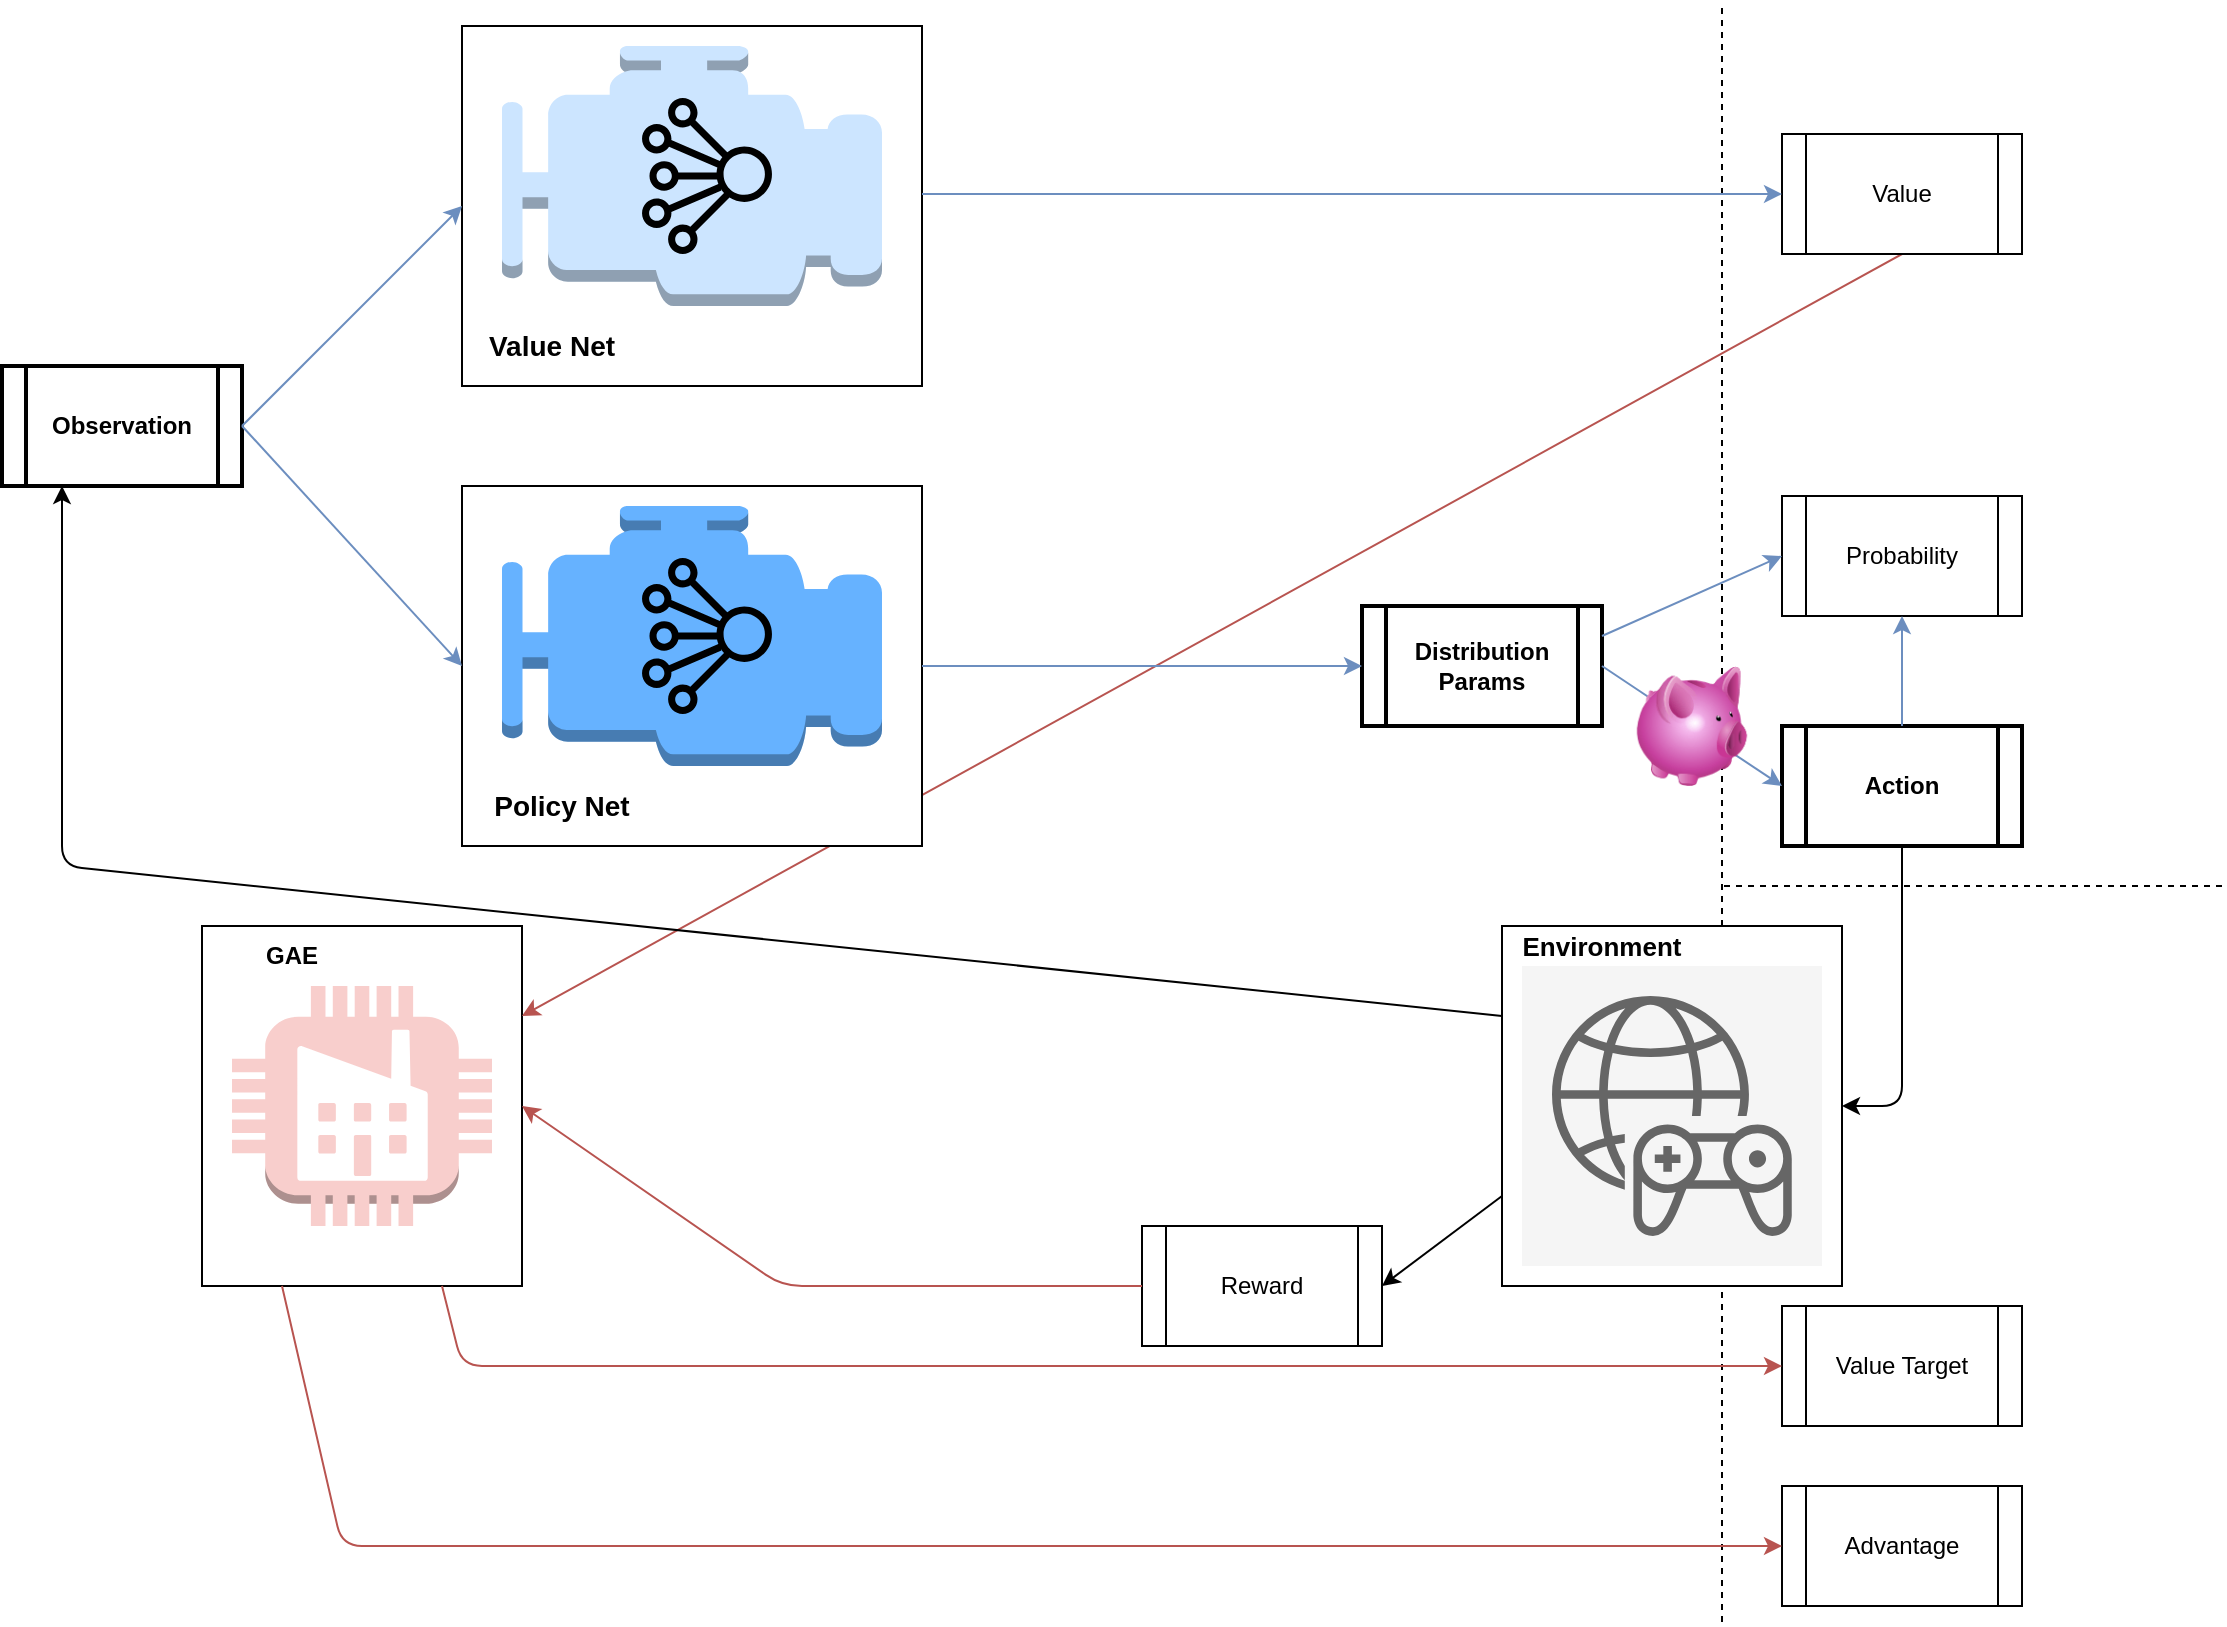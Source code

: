<mxfile version="12.7.0" type="device"><diagram id="C5RBs43oDa-KdzZeNtuy" name="Page-1"><mxGraphModel dx="2066" dy="1169" grid="1" gridSize="10" guides="1" tooltips="1" connect="1" arrows="1" fold="1" page="1" pageScale="1" pageWidth="1169" pageHeight="827" math="0" shadow="0"><root><mxCell id="WIyWlLk6GJQsqaUBKTNV-0"/><mxCell id="WIyWlLk6GJQsqaUBKTNV-1" parent="WIyWlLk6GJQsqaUBKTNV-0"/><mxCell id="mKTV4Rp2f5tbiprEBSP6-62" value="" style="rounded=0;whiteSpace=wrap;html=1;fillColor=#ffffff;gradientColor=none;" parent="WIyWlLk6GJQsqaUBKTNV-1" vertex="1"><mxGeometry x="150" y="470" width="160" height="180" as="geometry"/></mxCell><mxCell id="mKTV4Rp2f5tbiprEBSP6-41" value="" style="endArrow=none;dashed=1;html=1;strokeWidth=1;" parent="WIyWlLk6GJQsqaUBKTNV-1" edge="1"><mxGeometry width="50" height="50" relative="1" as="geometry"><mxPoint x="910" y="818" as="sourcePoint"/><mxPoint x="910" y="8" as="targetPoint"/></mxGeometry></mxCell><mxCell id="mKTV4Rp2f5tbiprEBSP6-63" value="" style="rounded=0;whiteSpace=wrap;html=1;fillColor=#ffffff;gradientColor=none;" parent="WIyWlLk6GJQsqaUBKTNV-1" vertex="1"><mxGeometry x="800" y="470" width="170" height="180" as="geometry"/></mxCell><mxCell id="mKTV4Rp2f5tbiprEBSP6-53" value="" style="endArrow=classic;html=1;strokeWidth=1;entryX=1;entryY=0.25;entryDx=0;entryDy=0;exitX=0.5;exitY=1;exitDx=0;exitDy=0;fillColor=#f8cecc;strokeColor=#b85450;" parent="WIyWlLk6GJQsqaUBKTNV-1" source="mKTV4Rp2f5tbiprEBSP6-16" target="mKTV4Rp2f5tbiprEBSP6-62" edge="1"><mxGeometry width="50" height="50" relative="1" as="geometry"><mxPoint x="1000" y="190" as="sourcePoint"/><mxPoint x="360" y="580" as="targetPoint"/></mxGeometry></mxCell><mxCell id="mKTV4Rp2f5tbiprEBSP6-26" value="" style="rounded=0;whiteSpace=wrap;html=1;fillColor=#ffffff;gradientColor=none;" parent="WIyWlLk6GJQsqaUBKTNV-1" vertex="1"><mxGeometry x="280" y="20" width="230" height="180" as="geometry"/></mxCell><mxCell id="mKTV4Rp2f5tbiprEBSP6-30" value="" style="rounded=0;whiteSpace=wrap;html=1;fillColor=#ffffff;gradientColor=none;" parent="WIyWlLk6GJQsqaUBKTNV-1" vertex="1"><mxGeometry x="280" y="250" width="230" height="180" as="geometry"/></mxCell><mxCell id="mKTV4Rp2f5tbiprEBSP6-1" value="&lt;div&gt;&lt;b&gt;Observation&lt;/b&gt;&lt;/div&gt;" style="shape=process;whiteSpace=wrap;html=1;backgroundOutline=1;strokeWidth=2;" parent="WIyWlLk6GJQsqaUBKTNV-1" vertex="1"><mxGeometry x="50" y="190" width="120" height="60" as="geometry"/></mxCell><mxCell id="mKTV4Rp2f5tbiprEBSP6-11" value="" style="outlineConnect=0;dashed=0;verticalLabelPosition=bottom;verticalAlign=top;align=center;html=1;shape=mxgraph.aws3.emr_engine;fillColor=#CCE5FF;strokeColor=#b85450;" parent="WIyWlLk6GJQsqaUBKTNV-1" vertex="1"><mxGeometry x="300" y="30" width="190" height="130" as="geometry"/></mxCell><mxCell id="mKTV4Rp2f5tbiprEBSP6-12" value="&lt;b&gt;Distribution&lt;br&gt;Params&lt;/b&gt;" style="shape=process;whiteSpace=wrap;html=1;backgroundOutline=1;strokeWidth=2;" parent="WIyWlLk6GJQsqaUBKTNV-1" vertex="1"><mxGeometry x="730" y="310" width="120" height="60" as="geometry"/></mxCell><mxCell id="mKTV4Rp2f5tbiprEBSP6-13" value="&lt;b&gt;Action&lt;/b&gt;" style="shape=process;whiteSpace=wrap;html=1;backgroundOutline=1;strokeWidth=2;" parent="WIyWlLk6GJQsqaUBKTNV-1" vertex="1"><mxGeometry x="940" y="370" width="120" height="60" as="geometry"/></mxCell><mxCell id="mKTV4Rp2f5tbiprEBSP6-15" value="" style="outlineConnect=0;fontColor=#232F3E;gradientColor=none;fillColor=#000000;strokeColor=none;dashed=0;verticalLabelPosition=bottom;verticalAlign=top;align=center;html=1;fontSize=12;fontStyle=0;aspect=fixed;pointerEvents=1;shape=mxgraph.aws4.iot_analytics_channel;" parent="WIyWlLk6GJQsqaUBKTNV-1" vertex="1"><mxGeometry x="370" y="56" width="65" height="78" as="geometry"/></mxCell><mxCell id="mKTV4Rp2f5tbiprEBSP6-16" value="Value" style="shape=process;whiteSpace=wrap;html=1;backgroundOutline=1;" parent="WIyWlLk6GJQsqaUBKTNV-1" vertex="1"><mxGeometry x="940" y="74" width="120" height="60" as="geometry"/></mxCell><mxCell id="mKTV4Rp2f5tbiprEBSP6-17" value="Probability" style="shape=process;whiteSpace=wrap;html=1;backgroundOutline=1;" parent="WIyWlLk6GJQsqaUBKTNV-1" vertex="1"><mxGeometry x="940" y="255" width="120" height="60" as="geometry"/></mxCell><mxCell id="mKTV4Rp2f5tbiprEBSP6-21" value="" style="outlineConnect=0;gradientDirection=north;fillColor=#f5f5f5;strokeColor=#666666;dashed=0;verticalLabelPosition=bottom;verticalAlign=top;align=center;html=1;fontSize=12;fontStyle=0;aspect=fixed;shape=mxgraph.aws4.resourceIcon;resIcon=mxgraph.aws4.gamelift;fontColor=#333333;" parent="WIyWlLk6GJQsqaUBKTNV-1" vertex="1"><mxGeometry x="810" y="490" width="150" height="150" as="geometry"/></mxCell><mxCell id="mKTV4Rp2f5tbiprEBSP6-27" value="&lt;b&gt;&lt;font style=&quot;font-size: 14px&quot;&gt;Value Net&lt;/font&gt;&lt;/b&gt;" style="text;html=1;strokeColor=none;fillColor=none;align=center;verticalAlign=middle;whiteSpace=wrap;rounded=0;" parent="WIyWlLk6GJQsqaUBKTNV-1" vertex="1"><mxGeometry x="290" y="170" width="70" height="20" as="geometry"/></mxCell><mxCell id="mKTV4Rp2f5tbiprEBSP6-28" value="" style="outlineConnect=0;dashed=0;verticalLabelPosition=bottom;verticalAlign=top;align=center;html=1;shape=mxgraph.aws3.emr_engine;fillColor=#66B2FF;strokeColor=#b85450;" parent="WIyWlLk6GJQsqaUBKTNV-1" vertex="1"><mxGeometry x="300" y="260" width="190" height="130" as="geometry"/></mxCell><mxCell id="mKTV4Rp2f5tbiprEBSP6-29" value="" style="outlineConnect=0;fontColor=#232F3E;gradientColor=none;fillColor=#000000;strokeColor=none;dashed=0;verticalLabelPosition=bottom;verticalAlign=top;align=center;html=1;fontSize=12;fontStyle=0;aspect=fixed;pointerEvents=1;shape=mxgraph.aws4.iot_analytics_channel;" parent="WIyWlLk6GJQsqaUBKTNV-1" vertex="1"><mxGeometry x="370" y="286" width="65" height="78" as="geometry"/></mxCell><mxCell id="mKTV4Rp2f5tbiprEBSP6-31" value="&lt;b&gt;&lt;font style=&quot;font-size: 14px&quot;&gt;Policy Net&lt;/font&gt;&lt;/b&gt;" style="text;html=1;strokeColor=none;fillColor=none;align=center;verticalAlign=middle;whiteSpace=wrap;rounded=0;" parent="WIyWlLk6GJQsqaUBKTNV-1" vertex="1"><mxGeometry x="290" y="400" width="80" height="20" as="geometry"/></mxCell><mxCell id="mKTV4Rp2f5tbiprEBSP6-34" value="" style="endArrow=classic;html=1;strokeWidth=1;entryX=0;entryY=0.5;entryDx=0;entryDy=0;exitX=1;exitY=0.5;exitDx=0;exitDy=0;fillColor=#dae8fc;strokeColor=#6c8ebf;" parent="WIyWlLk6GJQsqaUBKTNV-1" source="mKTV4Rp2f5tbiprEBSP6-1" target="mKTV4Rp2f5tbiprEBSP6-26" edge="1"><mxGeometry width="50" height="50" relative="1" as="geometry"><mxPoint x="40" y="830" as="sourcePoint"/><mxPoint x="90" y="780" as="targetPoint"/></mxGeometry></mxCell><mxCell id="mKTV4Rp2f5tbiprEBSP6-35" value="" style="endArrow=classic;html=1;strokeWidth=1;entryX=0;entryY=0.5;entryDx=0;entryDy=0;exitX=1;exitY=0.5;exitDx=0;exitDy=0;fillColor=#dae8fc;strokeColor=#6c8ebf;" parent="WIyWlLk6GJQsqaUBKTNV-1" source="mKTV4Rp2f5tbiprEBSP6-1" target="mKTV4Rp2f5tbiprEBSP6-30" edge="1"><mxGeometry width="50" height="50" relative="1" as="geometry"><mxPoint x="170" y="314" as="sourcePoint"/><mxPoint x="300" y="460" as="targetPoint"/></mxGeometry></mxCell><mxCell id="mKTV4Rp2f5tbiprEBSP6-36" value="" style="endArrow=classic;html=1;strokeWidth=1;entryX=0;entryY=0.5;entryDx=0;entryDy=0;exitX=1;exitY=0.5;exitDx=0;exitDy=0;fillColor=#dae8fc;strokeColor=#6c8ebf;" parent="WIyWlLk6GJQsqaUBKTNV-1" source="mKTV4Rp2f5tbiprEBSP6-30" target="mKTV4Rp2f5tbiprEBSP6-12" edge="1"><mxGeometry width="50" height="50" relative="1" as="geometry"><mxPoint x="30" y="800" as="sourcePoint"/><mxPoint x="80" y="750" as="targetPoint"/></mxGeometry></mxCell><mxCell id="mKTV4Rp2f5tbiprEBSP6-37" value="" style="endArrow=classic;html=1;strokeWidth=1;entryX=0;entryY=0.5;entryDx=0;entryDy=0;exitX=1;exitY=0.467;exitDx=0;exitDy=0;exitPerimeter=0;fillColor=#dae8fc;strokeColor=#6c8ebf;" parent="WIyWlLk6GJQsqaUBKTNV-1" source="mKTV4Rp2f5tbiprEBSP6-26" target="mKTV4Rp2f5tbiprEBSP6-16" edge="1"><mxGeometry width="50" height="50" relative="1" as="geometry"><mxPoint x="540" y="409.5" as="sourcePoint"/><mxPoint x="650" y="409.5" as="targetPoint"/></mxGeometry></mxCell><mxCell id="mKTV4Rp2f5tbiprEBSP6-38" value="" style="endArrow=classic;html=1;strokeWidth=1;entryX=0;entryY=0.5;entryDx=0;entryDy=0;exitX=1;exitY=0.5;exitDx=0;exitDy=0;fillColor=#dae8fc;strokeColor=#6c8ebf;" parent="WIyWlLk6GJQsqaUBKTNV-1" source="mKTV4Rp2f5tbiprEBSP6-12" target="mKTV4Rp2f5tbiprEBSP6-13" edge="1"><mxGeometry width="50" height="50" relative="1" as="geometry"><mxPoint x="30" y="800" as="sourcePoint"/><mxPoint x="80" y="750" as="targetPoint"/></mxGeometry></mxCell><mxCell id="mKTV4Rp2f5tbiprEBSP6-39" value="" style="endArrow=classic;html=1;strokeWidth=1;entryX=0;entryY=0.5;entryDx=0;entryDy=0;exitX=1;exitY=0.25;exitDx=0;exitDy=0;fillColor=#dae8fc;strokeColor=#6c8ebf;" parent="WIyWlLk6GJQsqaUBKTNV-1" source="mKTV4Rp2f5tbiprEBSP6-12" target="mKTV4Rp2f5tbiprEBSP6-17" edge="1"><mxGeometry width="50" height="50" relative="1" as="geometry"><mxPoint x="30" y="800" as="sourcePoint"/><mxPoint x="80" y="750" as="targetPoint"/><Array as="points"/></mxGeometry></mxCell><mxCell id="mKTV4Rp2f5tbiprEBSP6-40" value="" style="endArrow=classic;html=1;strokeWidth=1;exitX=0.5;exitY=0;exitDx=0;exitDy=0;entryX=0.5;entryY=1;entryDx=0;entryDy=0;fillColor=#dae8fc;strokeColor=#6c8ebf;" parent="WIyWlLk6GJQsqaUBKTNV-1" source="mKTV4Rp2f5tbiprEBSP6-13" target="mKTV4Rp2f5tbiprEBSP6-17" edge="1"><mxGeometry width="50" height="50" relative="1" as="geometry"><mxPoint x="1000" y="360" as="sourcePoint"/><mxPoint x="1030" y="330" as="targetPoint"/></mxGeometry></mxCell><mxCell id="mKTV4Rp2f5tbiprEBSP6-42" value="" style="endArrow=none;dashed=1;html=1;strokeWidth=1;" parent="WIyWlLk6GJQsqaUBKTNV-1" edge="1"><mxGeometry width="50" height="50" relative="1" as="geometry"><mxPoint x="1160" y="450" as="sourcePoint"/><mxPoint x="910" y="450" as="targetPoint"/></mxGeometry></mxCell><mxCell id="mKTV4Rp2f5tbiprEBSP6-44" value="&lt;div&gt;Reward&lt;/div&gt;" style="shape=process;whiteSpace=wrap;html=1;backgroundOutline=1;fillColor=none;gradientColor=none;" parent="WIyWlLk6GJQsqaUBKTNV-1" vertex="1"><mxGeometry x="620" y="620" width="120" height="60" as="geometry"/></mxCell><mxCell id="mKTV4Rp2f5tbiprEBSP6-48" value="" style="endArrow=classic;html=1;strokeWidth=1;entryX=0.25;entryY=1;entryDx=0;entryDy=0;exitX=0;exitY=0.25;exitDx=0;exitDy=0;" parent="WIyWlLk6GJQsqaUBKTNV-1" source="mKTV4Rp2f5tbiprEBSP6-63" target="mKTV4Rp2f5tbiprEBSP6-1" edge="1"><mxGeometry width="50" height="50" relative="1" as="geometry"><mxPoint x="710" y="530" as="sourcePoint"/><mxPoint x="100" y="770" as="targetPoint"/><Array as="points"><mxPoint x="80" y="440"/></Array></mxGeometry></mxCell><mxCell id="mKTV4Rp2f5tbiprEBSP6-49" value="" style="endArrow=classic;html=1;strokeWidth=1;entryX=1;entryY=0.5;entryDx=0;entryDy=0;exitX=0;exitY=0.75;exitDx=0;exitDy=0;" parent="WIyWlLk6GJQsqaUBKTNV-1" source="mKTV4Rp2f5tbiprEBSP6-63" target="mKTV4Rp2f5tbiprEBSP6-44" edge="1"><mxGeometry width="50" height="50" relative="1" as="geometry"><mxPoint x="710" y="600" as="sourcePoint"/><mxPoint x="100" y="760" as="targetPoint"/><Array as="points"/></mxGeometry></mxCell><mxCell id="mKTV4Rp2f5tbiprEBSP6-50" value="" style="endArrow=classic;html=1;strokeWidth=1;exitX=0.5;exitY=1;exitDx=0;exitDy=0;entryX=1;entryY=0.5;entryDx=0;entryDy=0;" parent="WIyWlLk6GJQsqaUBKTNV-1" source="mKTV4Rp2f5tbiprEBSP6-13" target="mKTV4Rp2f5tbiprEBSP6-63" edge="1"><mxGeometry width="50" height="50" relative="1" as="geometry"><mxPoint x="50" y="810" as="sourcePoint"/><mxPoint x="990" y="580" as="targetPoint"/><Array as="points"><mxPoint x="1000" y="560"/></Array></mxGeometry></mxCell><mxCell id="mKTV4Rp2f5tbiprEBSP6-52" value="" style="endArrow=classic;html=1;strokeWidth=1;exitX=0;exitY=0.5;exitDx=0;exitDy=0;entryX=1;entryY=0.5;entryDx=0;entryDy=0;fillColor=#f8cecc;strokeColor=#b85450;" parent="WIyWlLk6GJQsqaUBKTNV-1" source="mKTV4Rp2f5tbiprEBSP6-44" target="mKTV4Rp2f5tbiprEBSP6-62" edge="1"><mxGeometry width="50" height="50" relative="1" as="geometry"><mxPoint x="50" y="790" as="sourcePoint"/><mxPoint x="370" y="650" as="targetPoint"/><Array as="points"><mxPoint x="440" y="650"/></Array></mxGeometry></mxCell><mxCell id="mKTV4Rp2f5tbiprEBSP6-54" value="Value Target" style="shape=process;whiteSpace=wrap;html=1;backgroundOutline=1;fillColor=none;gradientColor=none;" parent="WIyWlLk6GJQsqaUBKTNV-1" vertex="1"><mxGeometry x="940" y="660" width="120" height="60" as="geometry"/></mxCell><mxCell id="mKTV4Rp2f5tbiprEBSP6-55" value="Advantage" style="shape=process;whiteSpace=wrap;html=1;backgroundOutline=1;fillColor=none;gradientColor=none;" parent="WIyWlLk6GJQsqaUBKTNV-1" vertex="1"><mxGeometry x="940" y="750" width="120" height="60" as="geometry"/></mxCell><mxCell id="mKTV4Rp2f5tbiprEBSP6-56" value="&lt;font size=&quot;1&quot;&gt;&lt;b style=&quot;font-size: 13px&quot;&gt;Environment&lt;/b&gt;&lt;/font&gt;" style="text;html=1;strokeColor=none;fillColor=none;align=center;verticalAlign=middle;whiteSpace=wrap;rounded=0;" parent="WIyWlLk6GJQsqaUBKTNV-1" vertex="1"><mxGeometry x="810" y="470" width="80" height="20" as="geometry"/></mxCell><mxCell id="mKTV4Rp2f5tbiprEBSP6-58" value="&lt;b&gt;GAE&lt;/b&gt;" style="text;html=1;strokeColor=none;fillColor=none;align=center;verticalAlign=middle;whiteSpace=wrap;rounded=0;" parent="WIyWlLk6GJQsqaUBKTNV-1" vertex="1"><mxGeometry x="160" y="475" width="70" height="20" as="geometry"/></mxCell><mxCell id="mKTV4Rp2f5tbiprEBSP6-59" value="" style="endArrow=classic;html=1;strokeWidth=1;entryX=0;entryY=0.5;entryDx=0;entryDy=0;exitX=0.75;exitY=1;exitDx=0;exitDy=0;fillColor=#f8cecc;strokeColor=#b85450;" parent="WIyWlLk6GJQsqaUBKTNV-1" source="mKTV4Rp2f5tbiprEBSP6-62" target="mKTV4Rp2f5tbiprEBSP6-54" edge="1"><mxGeometry width="50" height="50" relative="1" as="geometry"><mxPoint x="390" y="690" as="sourcePoint"/><mxPoint x="100" y="840" as="targetPoint"/><Array as="points"><mxPoint x="280" y="690"/></Array></mxGeometry></mxCell><mxCell id="mKTV4Rp2f5tbiprEBSP6-60" value="" style="endArrow=classic;html=1;strokeWidth=1;entryX=0;entryY=0.5;entryDx=0;entryDy=0;exitX=0.25;exitY=1;exitDx=0;exitDy=0;fillColor=#f8cecc;strokeColor=#b85450;" parent="WIyWlLk6GJQsqaUBKTNV-1" source="mKTV4Rp2f5tbiprEBSP6-62" target="mKTV4Rp2f5tbiprEBSP6-55" edge="1"><mxGeometry width="50" height="50" relative="1" as="geometry"><mxPoint x="210" y="720" as="sourcePoint"/><mxPoint x="100" y="840" as="targetPoint"/><Array as="points"><mxPoint x="220" y="780"/></Array></mxGeometry></mxCell><mxCell id="mKTV4Rp2f5tbiprEBSP6-66" value="" style="outlineConnect=0;dashed=0;verticalLabelPosition=bottom;verticalAlign=top;align=center;html=1;shape=mxgraph.aws3.factory;fillColor=#f8cecc;strokeColor=#b85450;" parent="WIyWlLk6GJQsqaUBKTNV-1" vertex="1"><mxGeometry x="165" y="500" width="130" height="120" as="geometry"/></mxCell><mxCell id="0qIAN6V7VEvUnL5oBHCQ-0" value="" style="image;html=1;labelBackgroundColor=#ffffff;image=img/lib/clip_art/finance/Piggy_Bank_128x128.png;strokeWidth=2;" vertex="1" parent="WIyWlLk6GJQsqaUBKTNV-1"><mxGeometry x="850" y="340" width="90" height="60" as="geometry"/></mxCell></root></mxGraphModel></diagram></mxfile>